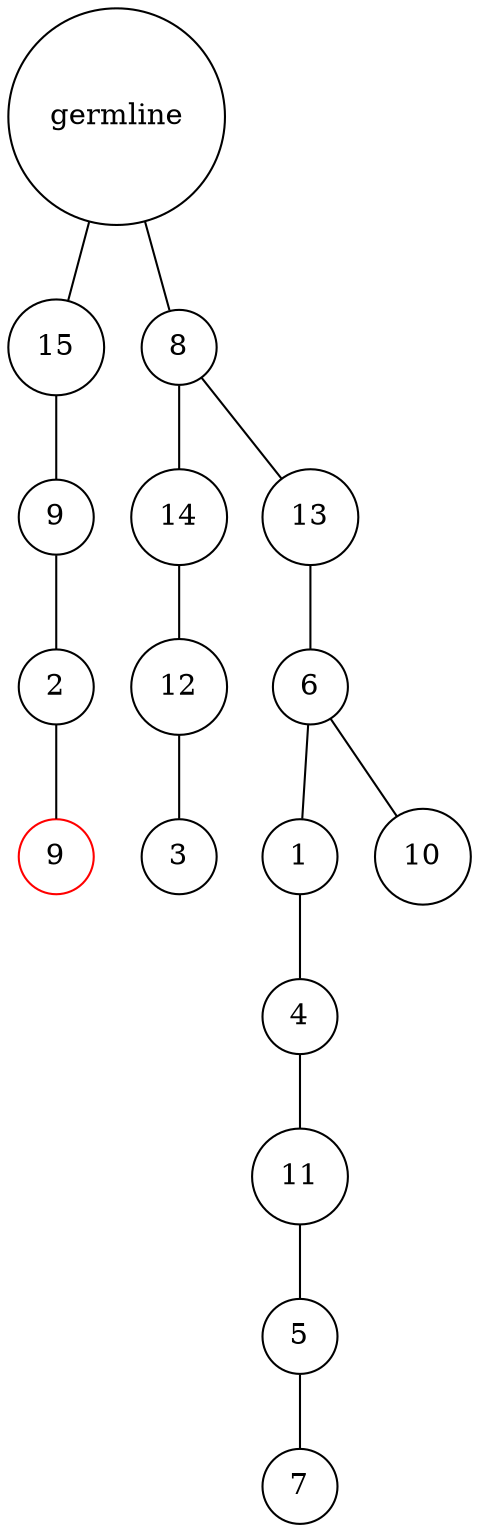 graph {
	rankdir=UD;
	splines=line;
	node [shape=circle]
	"0x7faec0eb8220" [label="germline"];
	"0x7faec0eb8250" [label="15"];
	"0x7faec0eb8220" -- "0x7faec0eb8250" ;
	"0x7faec0eb8280" [label="9"];
	"0x7faec0eb8250" -- "0x7faec0eb8280" ;
	"0x7faec0eb82b0" [label="2"];
	"0x7faec0eb8280" -- "0x7faec0eb82b0" ;
	"0x7faec0eb82e0" [label="9",color="red"];
	"0x7faec0eb82b0" -- "0x7faec0eb82e0" ;
	"0x7faec0eb8310" [label="8"];
	"0x7faec0eb8220" -- "0x7faec0eb8310" ;
	"0x7faec0eb8340" [label="14"];
	"0x7faec0eb8310" -- "0x7faec0eb8340" ;
	"0x7faec0eb8370" [label="12"];
	"0x7faec0eb8340" -- "0x7faec0eb8370" ;
	"0x7faec0eb83a0" [label="3"];
	"0x7faec0eb8370" -- "0x7faec0eb83a0" ;
	"0x7faec0eb83d0" [label="13"];
	"0x7faec0eb8310" -- "0x7faec0eb83d0" ;
	"0x7faec0eb8400" [label="6"];
	"0x7faec0eb83d0" -- "0x7faec0eb8400" ;
	"0x7faec0eb8430" [label="1"];
	"0x7faec0eb8400" -- "0x7faec0eb8430" ;
	"0x7faec0eb8460" [label="4"];
	"0x7faec0eb8430" -- "0x7faec0eb8460" ;
	"0x7faec0eb8490" [label="11"];
	"0x7faec0eb8460" -- "0x7faec0eb8490" ;
	"0x7faec0eb84c0" [label="5"];
	"0x7faec0eb8490" -- "0x7faec0eb84c0" ;
	"0x7faec0eb84f0" [label="7"];
	"0x7faec0eb84c0" -- "0x7faec0eb84f0" ;
	"0x7faec0eb8520" [label="10"];
	"0x7faec0eb8400" -- "0x7faec0eb8520" ;
}

